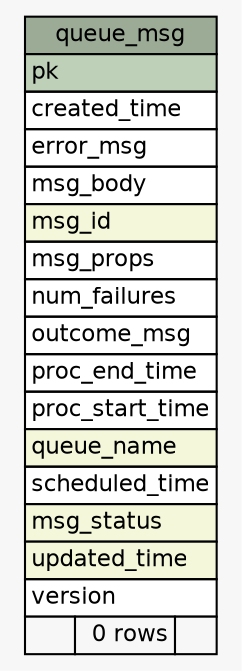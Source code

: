 // dot 2.36.0 on Linux 3.16.0-76-generic
// SchemaSpy rev 590
digraph "queue_msg" {
  graph [
    rankdir="RL"
    bgcolor="#f7f7f7"
    nodesep="0.18"
    ranksep="0.46"
    fontname="Helvetica"
    fontsize="11"
  ];
  node [
    fontname="Helvetica"
    fontsize="11"
    shape="plaintext"
  ];
  edge [
    arrowsize="0.8"
  ];
  "queue_msg" [
    label=<
    <TABLE BORDER="0" CELLBORDER="1" CELLSPACING="0" BGCOLOR="#ffffff">
      <TR><TD COLSPAN="3" BGCOLOR="#9bab96" ALIGN="CENTER">queue_msg</TD></TR>
      <TR><TD PORT="pk" COLSPAN="3" BGCOLOR="#bed1b8" ALIGN="LEFT">pk</TD></TR>
      <TR><TD PORT="created_time" COLSPAN="3" ALIGN="LEFT">created_time</TD></TR>
      <TR><TD PORT="error_msg" COLSPAN="3" ALIGN="LEFT">error_msg</TD></TR>
      <TR><TD PORT="msg_body" COLSPAN="3" ALIGN="LEFT">msg_body</TD></TR>
      <TR><TD PORT="msg_id" COLSPAN="3" BGCOLOR="#f4f7da" ALIGN="LEFT">msg_id</TD></TR>
      <TR><TD PORT="msg_props" COLSPAN="3" ALIGN="LEFT">msg_props</TD></TR>
      <TR><TD PORT="num_failures" COLSPAN="3" ALIGN="LEFT">num_failures</TD></TR>
      <TR><TD PORT="outcome_msg" COLSPAN="3" ALIGN="LEFT">outcome_msg</TD></TR>
      <TR><TD PORT="proc_end_time" COLSPAN="3" ALIGN="LEFT">proc_end_time</TD></TR>
      <TR><TD PORT="proc_start_time" COLSPAN="3" ALIGN="LEFT">proc_start_time</TD></TR>
      <TR><TD PORT="queue_name" COLSPAN="3" BGCOLOR="#f4f7da" ALIGN="LEFT">queue_name</TD></TR>
      <TR><TD PORT="scheduled_time" COLSPAN="3" ALIGN="LEFT">scheduled_time</TD></TR>
      <TR><TD PORT="msg_status" COLSPAN="3" BGCOLOR="#f4f7da" ALIGN="LEFT">msg_status</TD></TR>
      <TR><TD PORT="updated_time" COLSPAN="3" BGCOLOR="#f4f7da" ALIGN="LEFT">updated_time</TD></TR>
      <TR><TD PORT="version" COLSPAN="3" ALIGN="LEFT">version</TD></TR>
      <TR><TD ALIGN="LEFT" BGCOLOR="#f7f7f7">  </TD><TD ALIGN="RIGHT" BGCOLOR="#f7f7f7">0 rows</TD><TD ALIGN="RIGHT" BGCOLOR="#f7f7f7">  </TD></TR>
    </TABLE>>
    URL="tables/queue_msg.html"
    tooltip="queue_msg"
  ];
}
